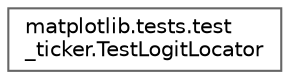 digraph "Graphical Class Hierarchy"
{
 // LATEX_PDF_SIZE
  bgcolor="transparent";
  edge [fontname=Helvetica,fontsize=10,labelfontname=Helvetica,labelfontsize=10];
  node [fontname=Helvetica,fontsize=10,shape=box,height=0.2,width=0.4];
  rankdir="LR";
  Node0 [id="Node000000",label="matplotlib.tests.test\l_ticker.TestLogitLocator",height=0.2,width=0.4,color="grey40", fillcolor="white", style="filled",URL="$d5/d32/classmatplotlib_1_1tests_1_1test__ticker_1_1TestLogitLocator.html",tooltip=" "];
}
